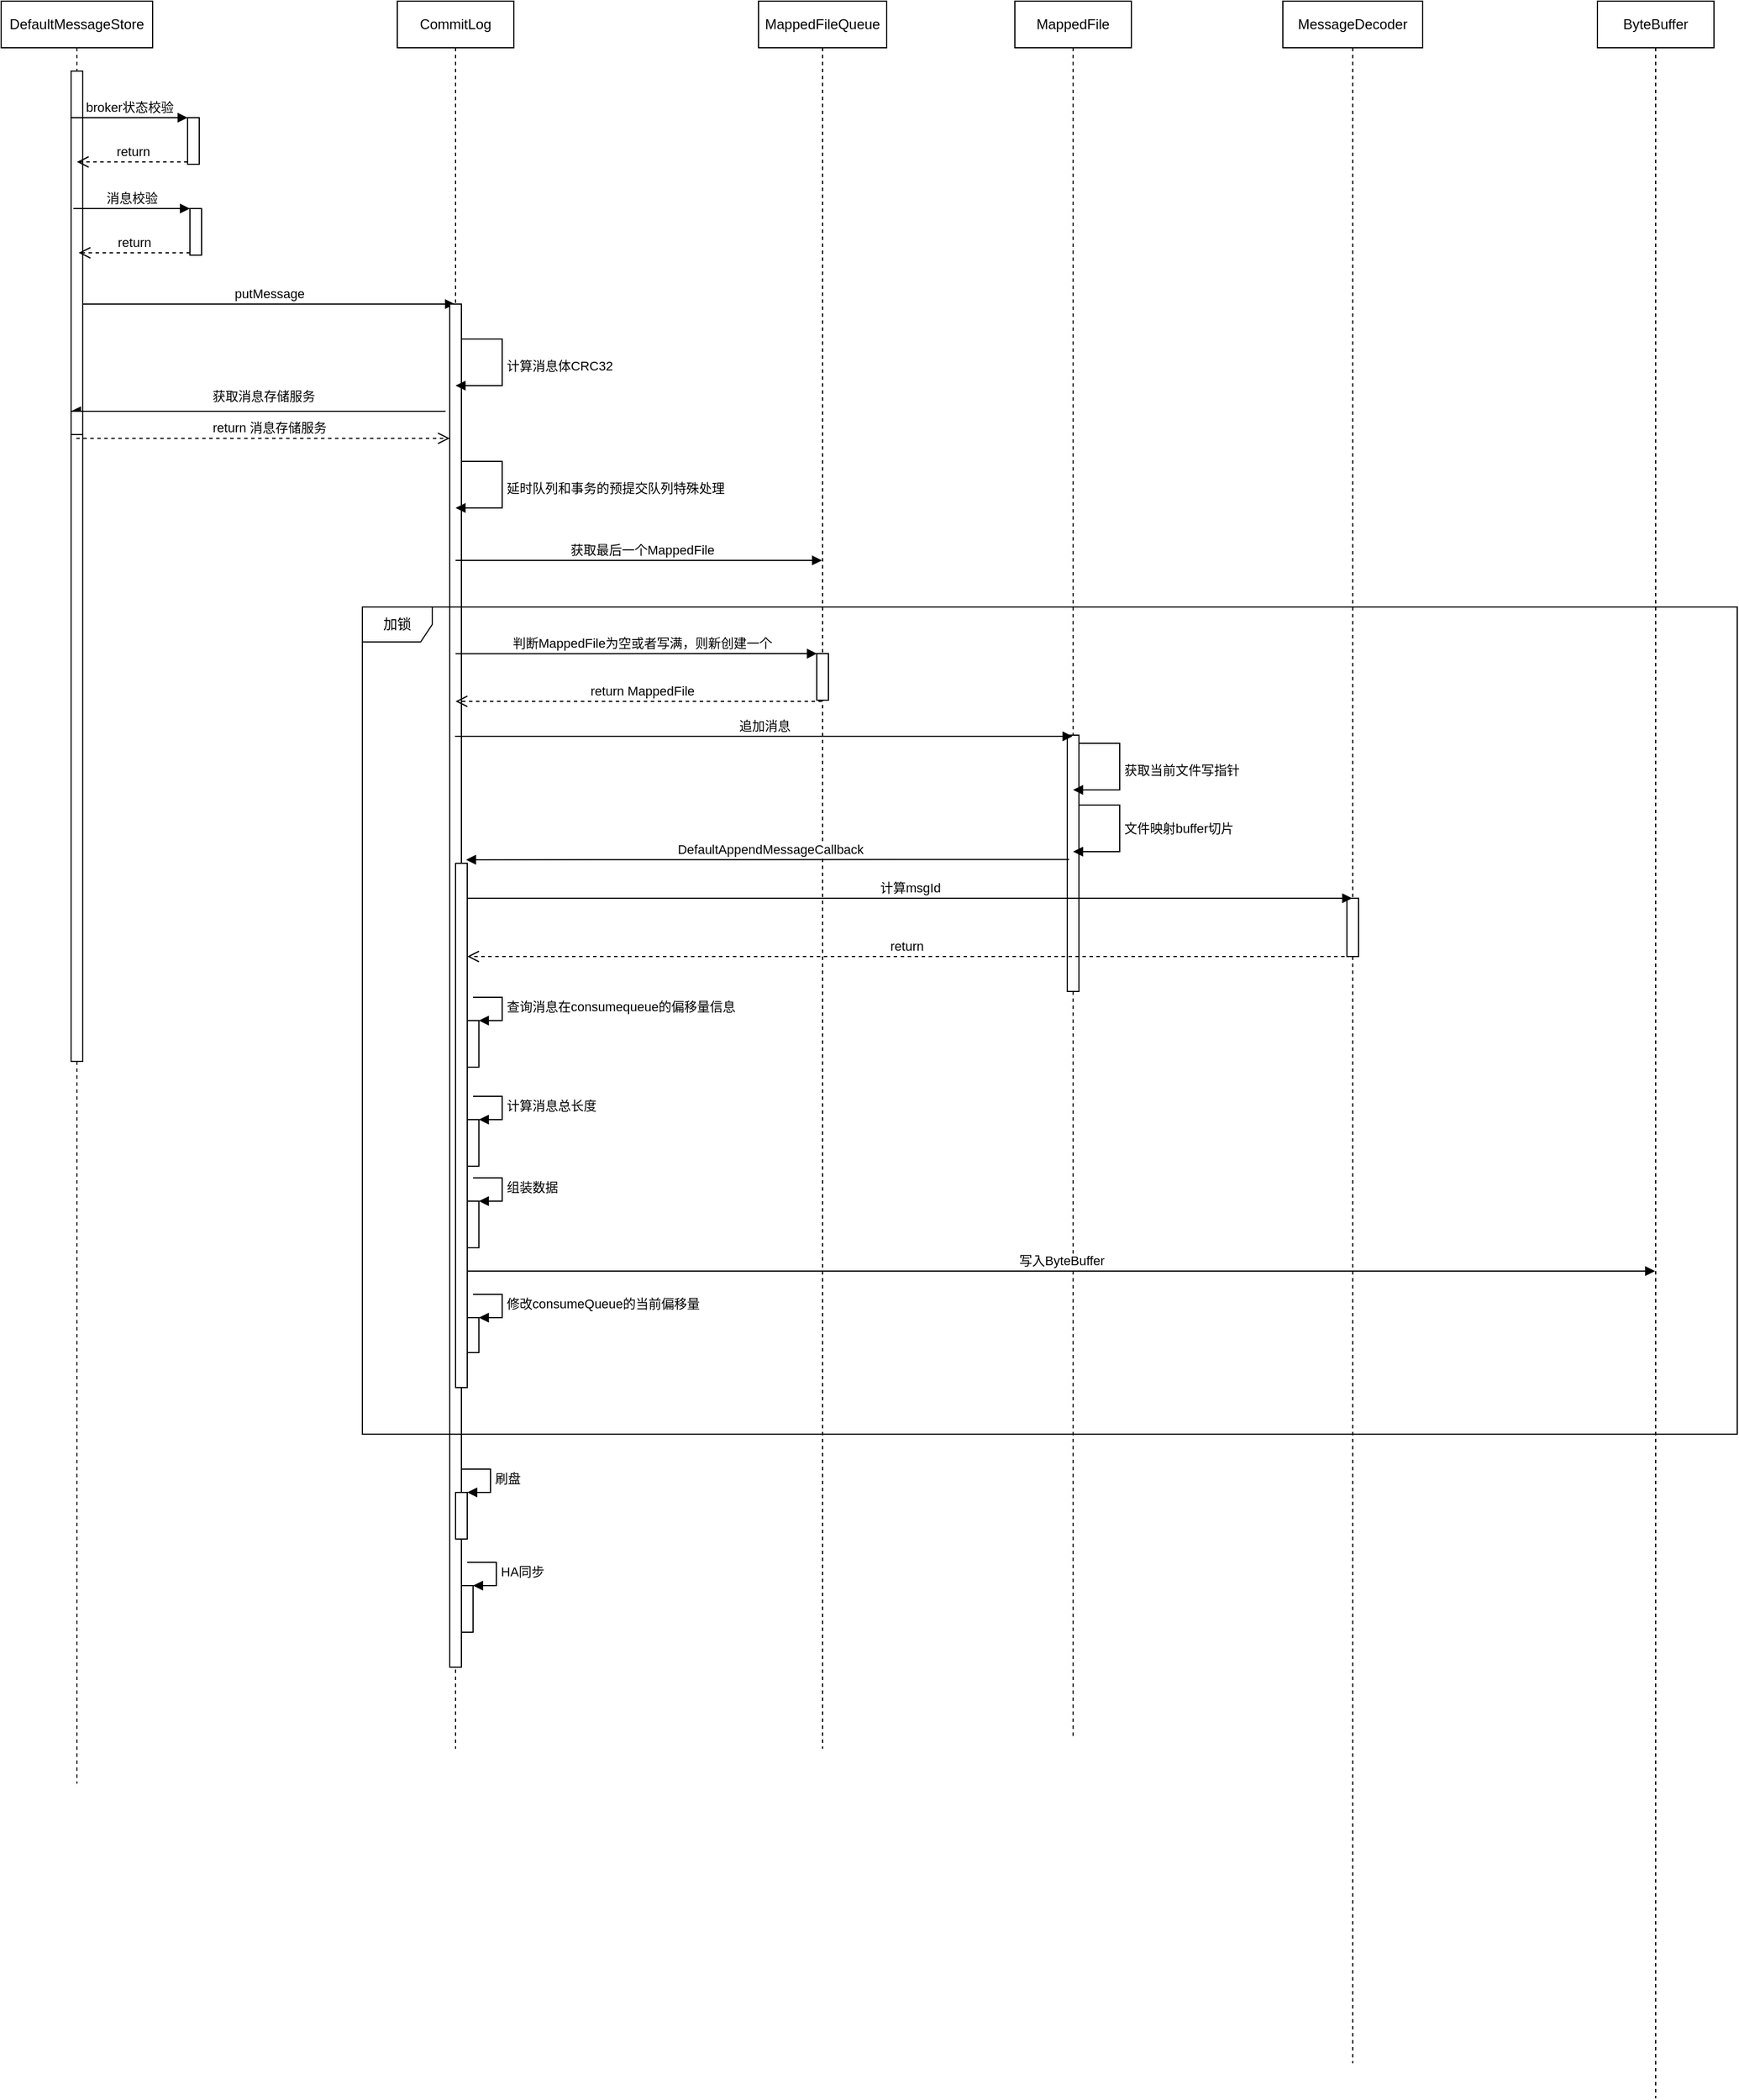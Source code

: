 <mxfile version="13.7.9" type="device"><diagram id="L6syz7co-KEunPj2b89w" name="第 1 页"><mxGraphModel dx="1242" dy="722" grid="1" gridSize="10" guides="1" tooltips="1" connect="1" arrows="1" fold="1" page="1" pageScale="1" pageWidth="2339" pageHeight="3300" math="0" shadow="0"><root><mxCell id="0"/><mxCell id="1" parent="0"/><mxCell id="n2mDKZUTHCjD5GWcZM8h-1" value="DefaultMessageStore" style="shape=umlLifeline;perimeter=lifelinePerimeter;whiteSpace=wrap;html=1;container=1;collapsible=0;recursiveResize=0;outlineConnect=0;" parent="1" vertex="1"><mxGeometry x="50" y="150" width="130" height="1530" as="geometry"/></mxCell><mxCell id="n2mDKZUTHCjD5GWcZM8h-2" value="" style="html=1;points=[];perimeter=orthogonalPerimeter;" parent="n2mDKZUTHCjD5GWcZM8h-1" vertex="1"><mxGeometry x="60" y="60" width="10" height="850" as="geometry"/></mxCell><mxCell id="n2mDKZUTHCjD5GWcZM8h-19" value="putMessage" style="html=1;verticalAlign=bottom;endArrow=block;" parent="n2mDKZUTHCjD5GWcZM8h-1" target="n2mDKZUTHCjD5GWcZM8h-16" edge="1"><mxGeometry width="80" relative="1" as="geometry"><mxPoint x="70" y="260" as="sourcePoint"/><mxPoint x="150" y="260" as="targetPoint"/></mxGeometry></mxCell><mxCell id="n2mDKZUTHCjD5GWcZM8h-6" value="" style="html=1;points=[];perimeter=orthogonalPerimeter;" parent="1" vertex="1"><mxGeometry x="210" y="250" width="10" height="40" as="geometry"/></mxCell><mxCell id="n2mDKZUTHCjD5GWcZM8h-7" value="broker状态校验" style="html=1;verticalAlign=bottom;endArrow=block;entryX=0;entryY=0;" parent="1" target="n2mDKZUTHCjD5GWcZM8h-6" edge="1"><mxGeometry relative="1" as="geometry"><mxPoint x="110" y="250" as="sourcePoint"/></mxGeometry></mxCell><mxCell id="n2mDKZUTHCjD5GWcZM8h-8" value="return" style="html=1;verticalAlign=bottom;endArrow=open;dashed=1;endSize=8;exitX=0;exitY=0.95;" parent="1" source="n2mDKZUTHCjD5GWcZM8h-6" target="n2mDKZUTHCjD5GWcZM8h-1" edge="1"><mxGeometry relative="1" as="geometry"><mxPoint x="110" y="326" as="targetPoint"/></mxGeometry></mxCell><mxCell id="n2mDKZUTHCjD5GWcZM8h-13" value="" style="html=1;points=[];perimeter=orthogonalPerimeter;" parent="1" vertex="1"><mxGeometry x="212" y="328" width="10" height="40" as="geometry"/></mxCell><mxCell id="n2mDKZUTHCjD5GWcZM8h-14" value="消息校验" style="html=1;verticalAlign=bottom;endArrow=block;entryX=0;entryY=0;" parent="1" target="n2mDKZUTHCjD5GWcZM8h-13" edge="1"><mxGeometry relative="1" as="geometry"><mxPoint x="112" y="328" as="sourcePoint"/></mxGeometry></mxCell><mxCell id="n2mDKZUTHCjD5GWcZM8h-15" value="return" style="html=1;verticalAlign=bottom;endArrow=open;dashed=1;endSize=8;exitX=0;exitY=0.95;" parent="1" source="n2mDKZUTHCjD5GWcZM8h-13" edge="1"><mxGeometry relative="1" as="geometry"><mxPoint x="116.5" y="366" as="targetPoint"/></mxGeometry></mxCell><mxCell id="n2mDKZUTHCjD5GWcZM8h-16" value="CommitLog" style="shape=umlLifeline;perimeter=lifelinePerimeter;whiteSpace=wrap;html=1;container=1;collapsible=0;recursiveResize=0;outlineConnect=0;" parent="1" vertex="1"><mxGeometry x="390" y="150" width="100" height="1500" as="geometry"/></mxCell><mxCell id="n2mDKZUTHCjD5GWcZM8h-20" value="" style="html=1;points=[];perimeter=orthogonalPerimeter;" parent="n2mDKZUTHCjD5GWcZM8h-16" vertex="1"><mxGeometry x="45" y="260" width="10" height="1170" as="geometry"/></mxCell><mxCell id="N3vupQBXKQw8ItpJ8x0z-23" value="" style="html=1;points=[];perimeter=orthogonalPerimeter;" vertex="1" parent="n2mDKZUTHCjD5GWcZM8h-16"><mxGeometry x="50" y="1280" width="10" height="40" as="geometry"/></mxCell><mxCell id="N3vupQBXKQw8ItpJ8x0z-24" value="刷盘" style="edgeStyle=orthogonalEdgeStyle;html=1;align=left;spacingLeft=2;endArrow=block;rounded=0;entryX=1;entryY=0;" edge="1" target="N3vupQBXKQw8ItpJ8x0z-23" parent="n2mDKZUTHCjD5GWcZM8h-16"><mxGeometry relative="1" as="geometry"><mxPoint x="55" y="1260" as="sourcePoint"/><Array as="points"><mxPoint x="80" y="1260"/></Array></mxGeometry></mxCell><mxCell id="N3vupQBXKQw8ItpJ8x0z-25" value="" style="html=1;points=[];perimeter=orthogonalPerimeter;" vertex="1" parent="n2mDKZUTHCjD5GWcZM8h-16"><mxGeometry x="55" y="1360" width="10" height="40" as="geometry"/></mxCell><mxCell id="N3vupQBXKQw8ItpJ8x0z-26" value="HA同步" style="edgeStyle=orthogonalEdgeStyle;html=1;align=left;spacingLeft=2;endArrow=block;rounded=0;entryX=1;entryY=0;" edge="1" target="N3vupQBXKQw8ItpJ8x0z-25" parent="n2mDKZUTHCjD5GWcZM8h-16"><mxGeometry relative="1" as="geometry"><mxPoint x="60" y="1340" as="sourcePoint"/><Array as="points"><mxPoint x="85" y="1340"/></Array></mxGeometry></mxCell><mxCell id="n2mDKZUTHCjD5GWcZM8h-21" value="" style="html=1;points=[];perimeter=orthogonalPerimeter;" parent="1" vertex="1"><mxGeometry x="400" y="560" height="40" as="geometry"/></mxCell><mxCell id="n2mDKZUTHCjD5GWcZM8h-22" value="延时队列和事务的预提交队列特殊处理" style="edgeStyle=orthogonalEdgeStyle;html=1;align=left;spacingLeft=2;endArrow=block;rounded=0;entryX=1;entryY=0;" parent="1" edge="1"><mxGeometry relative="1" as="geometry"><mxPoint x="445" y="545" as="sourcePoint"/><Array as="points"><mxPoint x="480" y="545"/><mxPoint x="480" y="585"/></Array><mxPoint x="440" y="585" as="targetPoint"/></mxGeometry></mxCell><mxCell id="n2mDKZUTHCjD5GWcZM8h-24" value="获取消息存储服务" style="html=1;verticalAlign=bottom;endArrow=block;exitX=0.089;exitY=0.309;exitDx=0;exitDy=0;exitPerimeter=0;" parent="1" edge="1"><mxGeometry x="-0.03" y="-4" width="80" relative="1" as="geometry"><mxPoint x="431.39" y="502.0" as="sourcePoint"/><mxPoint x="110" y="502.0" as="targetPoint"/><mxPoint as="offset"/></mxGeometry></mxCell><mxCell id="n2mDKZUTHCjD5GWcZM8h-25" value="return 消息存储服务" style="html=1;verticalAlign=bottom;endArrow=open;dashed=1;endSize=8;entryX=-0.001;entryY=0.375;entryDx=0;entryDy=0;entryPerimeter=0;" parent="1" edge="1"><mxGeometry x="0.033" relative="1" as="geometry"><mxPoint x="114.5" y="525.25" as="sourcePoint"/><mxPoint x="434.99" y="525.25" as="targetPoint"/><mxPoint as="offset"/></mxGeometry></mxCell><mxCell id="n2mDKZUTHCjD5GWcZM8h-26" value="" style="html=1;points=[];perimeter=orthogonalPerimeter;" parent="1" vertex="1"><mxGeometry x="110" y="502" width="10" height="20" as="geometry"/></mxCell><mxCell id="n2mDKZUTHCjD5GWcZM8h-27" value="计算消息体CRC32" style="edgeStyle=orthogonalEdgeStyle;html=1;align=left;spacingLeft=2;endArrow=block;rounded=0;entryX=1;entryY=0;" parent="1" edge="1"><mxGeometry relative="1" as="geometry"><mxPoint x="445" y="440" as="sourcePoint"/><Array as="points"><mxPoint x="480" y="440"/><mxPoint x="480" y="480"/></Array><mxPoint x="440" y="480" as="targetPoint"/></mxGeometry></mxCell><mxCell id="n2mDKZUTHCjD5GWcZM8h-28" value="MappedFileQueue" style="shape=umlLifeline;perimeter=lifelinePerimeter;whiteSpace=wrap;html=1;container=1;collapsible=0;recursiveResize=0;outlineConnect=0;" parent="1" vertex="1"><mxGeometry x="700" y="150" width="110" height="1500" as="geometry"/></mxCell><mxCell id="n2mDKZUTHCjD5GWcZM8h-30" value="" style="html=1;points=[];perimeter=orthogonalPerimeter;" parent="n2mDKZUTHCjD5GWcZM8h-28" vertex="1"><mxGeometry x="50" y="560" width="10" height="40" as="geometry"/></mxCell><mxCell id="n2mDKZUTHCjD5GWcZM8h-31" value="return MappedFile" style="html=1;verticalAlign=bottom;endArrow=open;dashed=1;endSize=8;" parent="1" edge="1"><mxGeometry x="-0.018" relative="1" as="geometry"><mxPoint x="754.5" y="751" as="sourcePoint"/><mxPoint x="440" y="751" as="targetPoint"/><Array as="points"><mxPoint x="660" y="751"/></Array><mxPoint as="offset"/></mxGeometry></mxCell><mxCell id="n2mDKZUTHCjD5GWcZM8h-35" value="判断MappedFile为空或者写满，则新创建一个" style="html=1;verticalAlign=bottom;endArrow=block;entryX=0.651;entryY=0.114;entryDx=0;entryDy=0;entryPerimeter=0;" parent="1" edge="1"><mxGeometry x="0.032" width="80" relative="1" as="geometry"><mxPoint x="440" y="710.1" as="sourcePoint"/><mxPoint x="750.13" y="710.0" as="targetPoint"/><mxPoint as="offset"/></mxGeometry></mxCell><mxCell id="n2mDKZUTHCjD5GWcZM8h-36" value="MappedFile" style="shape=umlLifeline;perimeter=lifelinePerimeter;whiteSpace=wrap;html=1;container=1;collapsible=0;recursiveResize=0;outlineConnect=0;" parent="1" vertex="1"><mxGeometry x="920" y="150" width="100" height="1490" as="geometry"/></mxCell><mxCell id="n2mDKZUTHCjD5GWcZM8h-38" value="" style="html=1;points=[];perimeter=orthogonalPerimeter;" parent="n2mDKZUTHCjD5GWcZM8h-36" vertex="1"><mxGeometry x="45" y="630" width="10" height="220" as="geometry"/></mxCell><mxCell id="n2mDKZUTHCjD5GWcZM8h-37" value="追加消息" style="html=1;verticalAlign=bottom;endArrow=block;" parent="1" edge="1"><mxGeometry width="80" relative="1" as="geometry"><mxPoint x="439.5" y="781" as="sourcePoint"/><mxPoint x="969.5" y="781" as="targetPoint"/><Array as="points"><mxPoint x="610" y="781"/></Array></mxGeometry></mxCell><mxCell id="n2mDKZUTHCjD5GWcZM8h-39" value="获取当前文件写指针" style="edgeStyle=orthogonalEdgeStyle;html=1;align=left;spacingLeft=2;endArrow=block;rounded=0;entryX=1;entryY=0;" parent="1" edge="1"><mxGeometry relative="1" as="geometry"><mxPoint x="975" y="787" as="sourcePoint"/><Array as="points"><mxPoint x="1010" y="787"/><mxPoint x="1010" y="827"/></Array><mxPoint x="970" y="827" as="targetPoint"/></mxGeometry></mxCell><mxCell id="n2mDKZUTHCjD5GWcZM8h-40" value="文件映射buffer切片" style="edgeStyle=orthogonalEdgeStyle;html=1;align=left;spacingLeft=2;endArrow=block;rounded=0;entryX=1;entryY=0;" parent="1" edge="1"><mxGeometry x="-0.043" relative="1" as="geometry"><mxPoint x="975" y="840" as="sourcePoint"/><Array as="points"><mxPoint x="1010" y="840"/><mxPoint x="1010" y="880"/></Array><mxPoint x="970" y="880" as="targetPoint"/><mxPoint as="offset"/></mxGeometry></mxCell><mxCell id="N3vupQBXKQw8ItpJ8x0z-3" value="DefaultAppendMessageCallback" style="html=1;verticalAlign=bottom;endArrow=block;exitX=0.161;exitY=0.485;exitDx=0;exitDy=0;exitPerimeter=0;" edge="1" parent="1" source="n2mDKZUTHCjD5GWcZM8h-38"><mxGeometry x="-0.009" width="80" relative="1" as="geometry"><mxPoint x="880" y="890" as="sourcePoint"/><mxPoint x="449" y="887" as="targetPoint"/><mxPoint as="offset"/></mxGeometry></mxCell><mxCell id="N3vupQBXKQw8ItpJ8x0z-4" value="" style="html=1;points=[];perimeter=orthogonalPerimeter;" vertex="1" parent="1"><mxGeometry x="440" y="890" width="10" height="450" as="geometry"/></mxCell><mxCell id="N3vupQBXKQw8ItpJ8x0z-5" value="MessageDecoder" style="shape=umlLifeline;perimeter=lifelinePerimeter;whiteSpace=wrap;html=1;container=1;collapsible=0;recursiveResize=0;outlineConnect=0;" vertex="1" parent="1"><mxGeometry x="1150" y="150" width="120" height="1770" as="geometry"/></mxCell><mxCell id="N3vupQBXKQw8ItpJ8x0z-7" value="" style="html=1;points=[];perimeter=orthogonalPerimeter;" vertex="1" parent="N3vupQBXKQw8ItpJ8x0z-5"><mxGeometry x="55" y="770" width="10" height="50" as="geometry"/></mxCell><mxCell id="N3vupQBXKQw8ItpJ8x0z-6" value="计算msgId" style="html=1;verticalAlign=bottom;endArrow=block;" edge="1" parent="1" target="N3vupQBXKQw8ItpJ8x0z-5"><mxGeometry width="80" relative="1" as="geometry"><mxPoint x="450" y="920" as="sourcePoint"/><mxPoint x="530" y="920" as="targetPoint"/></mxGeometry></mxCell><mxCell id="N3vupQBXKQw8ItpJ8x0z-8" value="return" style="html=1;verticalAlign=bottom;endArrow=open;dashed=1;endSize=8;" edge="1" parent="1" target="N3vupQBXKQw8ItpJ8x0z-4"><mxGeometry relative="1" as="geometry"><mxPoint x="1203" y="970" as="sourcePoint"/><mxPoint x="630" y="1070" as="targetPoint"/></mxGeometry></mxCell><mxCell id="N3vupQBXKQw8ItpJ8x0z-10" value="" style="html=1;points=[];perimeter=orthogonalPerimeter;" vertex="1" parent="1"><mxGeometry x="450" y="1025" width="10" height="40" as="geometry"/></mxCell><mxCell id="N3vupQBXKQw8ItpJ8x0z-11" value="查询消息在consumequeue的偏移量信息" style="edgeStyle=orthogonalEdgeStyle;html=1;align=left;spacingLeft=2;endArrow=block;rounded=0;entryX=1;entryY=0;" edge="1" target="N3vupQBXKQw8ItpJ8x0z-10" parent="1"><mxGeometry relative="1" as="geometry"><mxPoint x="455" y="1005" as="sourcePoint"/><Array as="points"><mxPoint x="480" y="1005"/></Array></mxGeometry></mxCell><mxCell id="N3vupQBXKQw8ItpJ8x0z-14" value="" style="html=1;points=[];perimeter=orthogonalPerimeter;" vertex="1" parent="1"><mxGeometry x="450" y="1110" width="10" height="40" as="geometry"/></mxCell><mxCell id="N3vupQBXKQw8ItpJ8x0z-15" value="计算消息总长度" style="edgeStyle=orthogonalEdgeStyle;html=1;align=left;spacingLeft=2;endArrow=block;rounded=0;entryX=1;entryY=0;" edge="1" target="N3vupQBXKQw8ItpJ8x0z-14" parent="1"><mxGeometry relative="1" as="geometry"><mxPoint x="455" y="1090" as="sourcePoint"/><Array as="points"><mxPoint x="480" y="1090"/></Array></mxGeometry></mxCell><mxCell id="N3vupQBXKQw8ItpJ8x0z-16" value="ByteBuffer" style="shape=umlLifeline;perimeter=lifelinePerimeter;whiteSpace=wrap;html=1;container=1;collapsible=0;recursiveResize=0;outlineConnect=0;" vertex="1" parent="1"><mxGeometry x="1420" y="150" width="100" height="1800" as="geometry"/></mxCell><mxCell id="N3vupQBXKQw8ItpJ8x0z-17" value="" style="html=1;points=[];perimeter=orthogonalPerimeter;" vertex="1" parent="1"><mxGeometry x="450" y="1180" width="10" height="40" as="geometry"/></mxCell><mxCell id="N3vupQBXKQw8ItpJ8x0z-18" value="组装数据" style="edgeStyle=orthogonalEdgeStyle;html=1;align=left;spacingLeft=2;endArrow=block;rounded=0;entryX=1;entryY=0;" edge="1" target="N3vupQBXKQw8ItpJ8x0z-17" parent="1"><mxGeometry relative="1" as="geometry"><mxPoint x="455" y="1160" as="sourcePoint"/><Array as="points"><mxPoint x="480" y="1160"/></Array></mxGeometry></mxCell><mxCell id="N3vupQBXKQw8ItpJ8x0z-19" value="写入ByteBuffer" style="html=1;verticalAlign=bottom;endArrow=block;" edge="1" parent="1" target="N3vupQBXKQw8ItpJ8x0z-16"><mxGeometry width="80" relative="1" as="geometry"><mxPoint x="450" y="1240" as="sourcePoint"/><mxPoint x="530" y="1240" as="targetPoint"/></mxGeometry></mxCell><mxCell id="N3vupQBXKQw8ItpJ8x0z-20" value="" style="html=1;points=[];perimeter=orthogonalPerimeter;" vertex="1" parent="1"><mxGeometry x="450" y="1280" width="10" height="30" as="geometry"/></mxCell><mxCell id="N3vupQBXKQw8ItpJ8x0z-21" value="修改consumeQueue的当前偏移量" style="edgeStyle=orthogonalEdgeStyle;html=1;align=left;spacingLeft=2;endArrow=block;rounded=0;entryX=1;entryY=0;" edge="1" target="N3vupQBXKQw8ItpJ8x0z-20" parent="1"><mxGeometry relative="1" as="geometry"><mxPoint x="455" y="1260" as="sourcePoint"/><Array as="points"><mxPoint x="480" y="1260"/></Array></mxGeometry></mxCell><mxCell id="N3vupQBXKQw8ItpJ8x0z-22" value="获取最后一个MappedFile" style="html=1;verticalAlign=bottom;endArrow=block;" edge="1" parent="1" target="n2mDKZUTHCjD5GWcZM8h-28"><mxGeometry x="0.018" width="80" relative="1" as="geometry"><mxPoint x="440" y="630" as="sourcePoint"/><mxPoint x="570" y="630" as="targetPoint"/><mxPoint as="offset"/></mxGeometry></mxCell><mxCell id="N3vupQBXKQw8ItpJ8x0z-27" value="加锁" style="shape=umlFrame;whiteSpace=wrap;html=1;" vertex="1" parent="1"><mxGeometry x="360" y="670" width="1180" height="710" as="geometry"/></mxCell></root></mxGraphModel></diagram></mxfile>